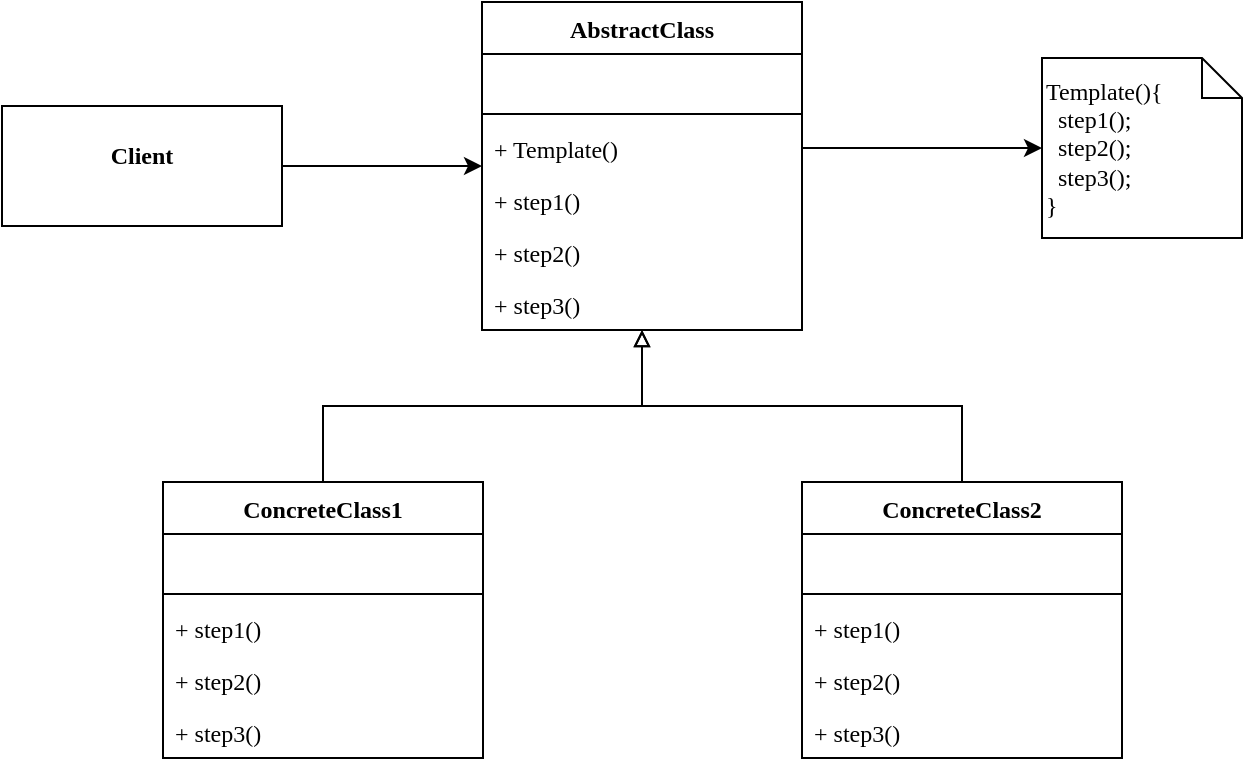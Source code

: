<mxfile version="20.3.0" type="device"><diagram id="8IhFridC2Lo5zK127L5M" name="第 1 页"><mxGraphModel dx="119" dy="608" grid="1" gridSize="10" guides="1" tooltips="1" connect="1" arrows="1" fold="1" page="1" pageScale="1" pageWidth="827" pageHeight="1169" math="0" shadow="0"><root><mxCell id="0"/><mxCell id="1" parent="0"/><mxCell id="88VF4K4zDSjDjVsTEX0e-1" style="edgeStyle=orthogonalEdgeStyle;rounded=0;orthogonalLoop=1;jettySize=auto;html=1;exitX=1;exitY=0.5;exitDx=0;exitDy=0;fontFamily=Times New Roman;" edge="1" parent="1" source="88VF4K4zDSjDjVsTEX0e-2" target="88VF4K4zDSjDjVsTEX0e-28"><mxGeometry relative="1" as="geometry"><mxPoint x="1200.5" y="169.5" as="targetPoint"/></mxGeometry></mxCell><mxCell id="88VF4K4zDSjDjVsTEX0e-2" value="&lt;p style=&quot;margin: 0px ; margin-top: 4px ; text-align: center&quot;&gt;&lt;br&gt;&lt;b&gt;Client&lt;/b&gt;&lt;/p&gt;" style="verticalAlign=top;align=left;overflow=fill;fontSize=12;fontFamily=Times New Roman;html=1;" vertex="1" parent="1"><mxGeometry x="960" y="132" width="140" height="60" as="geometry"/></mxCell><mxCell id="88VF4K4zDSjDjVsTEX0e-10" value="ConcreteClass1" style="swimlane;fontStyle=1;align=center;verticalAlign=top;childLayout=stackLayout;horizontal=1;startSize=26;horizontalStack=0;resizeParent=1;resizeParentMax=0;resizeLast=0;collapsible=1;marginBottom=0;fontFamily=Times New Roman;" vertex="1" parent="1"><mxGeometry x="1040.5" y="320" width="160" height="138" as="geometry"/></mxCell><mxCell id="88VF4K4zDSjDjVsTEX0e-11" value=" " style="text;strokeColor=none;fillColor=none;align=left;verticalAlign=top;spacingLeft=4;spacingRight=4;overflow=hidden;rotatable=0;points=[[0,0.5],[1,0.5]];portConstraint=eastwest;fontFamily=Times New Roman;" vertex="1" parent="88VF4K4zDSjDjVsTEX0e-10"><mxGeometry y="26" width="160" height="26" as="geometry"/></mxCell><mxCell id="88VF4K4zDSjDjVsTEX0e-12" value="" style="line;strokeWidth=1;fillColor=none;align=left;verticalAlign=middle;spacingTop=-1;spacingLeft=3;spacingRight=3;rotatable=0;labelPosition=right;points=[];portConstraint=eastwest;fontFamily=Times New Roman;" vertex="1" parent="88VF4K4zDSjDjVsTEX0e-10"><mxGeometry y="52" width="160" height="8" as="geometry"/></mxCell><mxCell id="88VF4K4zDSjDjVsTEX0e-13" value="+ step1()&#10;" style="text;strokeColor=none;fillColor=none;align=left;verticalAlign=top;spacingLeft=4;spacingRight=4;overflow=hidden;rotatable=0;points=[[0,0.5],[1,0.5]];portConstraint=eastwest;fontFamily=Times New Roman;" vertex="1" parent="88VF4K4zDSjDjVsTEX0e-10"><mxGeometry y="60" width="160" height="26" as="geometry"/></mxCell><mxCell id="88VF4K4zDSjDjVsTEX0e-20" value="+ step2()&#10;" style="text;strokeColor=none;fillColor=none;align=left;verticalAlign=top;spacingLeft=4;spacingRight=4;overflow=hidden;rotatable=0;points=[[0,0.5],[1,0.5]];portConstraint=eastwest;fontFamily=Times New Roman;" vertex="1" parent="88VF4K4zDSjDjVsTEX0e-10"><mxGeometry y="86" width="160" height="26" as="geometry"/></mxCell><mxCell id="88VF4K4zDSjDjVsTEX0e-21" value="+ step3()&#10;" style="text;strokeColor=none;fillColor=none;align=left;verticalAlign=top;spacingLeft=4;spacingRight=4;overflow=hidden;rotatable=0;points=[[0,0.5],[1,0.5]];portConstraint=eastwest;fontFamily=Times New Roman;" vertex="1" parent="88VF4K4zDSjDjVsTEX0e-10"><mxGeometry y="112" width="160" height="26" as="geometry"/></mxCell><mxCell id="88VF4K4zDSjDjVsTEX0e-14" style="rounded=0;orthogonalLoop=1;jettySize=auto;html=1;fontFamily=Times New Roman;exitX=0.5;exitY=0;exitDx=0;exitDy=0;endArrow=block;endFill=0;edgeStyle=orthogonalEdgeStyle;" edge="1" parent="1" source="88VF4K4zDSjDjVsTEX0e-10" target="88VF4K4zDSjDjVsTEX0e-28"><mxGeometry relative="1" as="geometry"><mxPoint x="1070" y="250" as="sourcePoint"/><mxPoint x="1280.25" y="240" as="targetPoint"/></mxGeometry></mxCell><mxCell id="88VF4K4zDSjDjVsTEX0e-19" style="edgeStyle=orthogonalEdgeStyle;rounded=0;orthogonalLoop=1;jettySize=auto;html=1;entryX=0;entryY=0.5;entryDx=0;entryDy=0;entryPerimeter=0;fontFamily=Times New Roman;" edge="1" parent="1" source="88VF4K4zDSjDjVsTEX0e-31" target="88VF4K4zDSjDjVsTEX0e-18"><mxGeometry relative="1" as="geometry"><mxPoint x="1360" y="204.75" as="sourcePoint"/></mxGeometry></mxCell><mxCell id="88VF4K4zDSjDjVsTEX0e-16" style="rounded=0;orthogonalLoop=1;jettySize=auto;html=1;fontFamily=Times New Roman;endArrow=block;endFill=0;edgeStyle=orthogonalEdgeStyle;exitX=0.5;exitY=0;exitDx=0;exitDy=0;" edge="1" parent="1" source="88VF4K4zDSjDjVsTEX0e-22" target="88VF4K4zDSjDjVsTEX0e-28"><mxGeometry relative="1" as="geometry"><mxPoint x="1440" y="280" as="sourcePoint"/><mxPoint x="1280.25" y="240" as="targetPoint"/></mxGeometry></mxCell><mxCell id="88VF4K4zDSjDjVsTEX0e-18" value="Template(){&lt;br&gt;&amp;nbsp; step1();&lt;br&gt;&amp;nbsp; step2();&lt;br&gt;&amp;nbsp; step3();&lt;br&gt;}" style="shape=note;size=20;whiteSpace=wrap;html=1;fontFamily=Times New Roman;align=left;" vertex="1" parent="1"><mxGeometry x="1480" y="108" width="100" height="90" as="geometry"/></mxCell><mxCell id="88VF4K4zDSjDjVsTEX0e-22" value="ConcreteClass2" style="swimlane;fontStyle=1;align=center;verticalAlign=top;childLayout=stackLayout;horizontal=1;startSize=26;horizontalStack=0;resizeParent=1;resizeParentMax=0;resizeLast=0;collapsible=1;marginBottom=0;fontFamily=Times New Roman;" vertex="1" parent="1"><mxGeometry x="1360" y="320" width="160" height="138" as="geometry"/></mxCell><mxCell id="88VF4K4zDSjDjVsTEX0e-23" value=" " style="text;strokeColor=none;fillColor=none;align=left;verticalAlign=top;spacingLeft=4;spacingRight=4;overflow=hidden;rotatable=0;points=[[0,0.5],[1,0.5]];portConstraint=eastwest;fontFamily=Times New Roman;" vertex="1" parent="88VF4K4zDSjDjVsTEX0e-22"><mxGeometry y="26" width="160" height="26" as="geometry"/></mxCell><mxCell id="88VF4K4zDSjDjVsTEX0e-24" value="" style="line;strokeWidth=1;fillColor=none;align=left;verticalAlign=middle;spacingTop=-1;spacingLeft=3;spacingRight=3;rotatable=0;labelPosition=right;points=[];portConstraint=eastwest;fontFamily=Times New Roman;" vertex="1" parent="88VF4K4zDSjDjVsTEX0e-22"><mxGeometry y="52" width="160" height="8" as="geometry"/></mxCell><mxCell id="88VF4K4zDSjDjVsTEX0e-25" value="+ step1()&#10;" style="text;strokeColor=none;fillColor=none;align=left;verticalAlign=top;spacingLeft=4;spacingRight=4;overflow=hidden;rotatable=0;points=[[0,0.5],[1,0.5]];portConstraint=eastwest;fontFamily=Times New Roman;" vertex="1" parent="88VF4K4zDSjDjVsTEX0e-22"><mxGeometry y="60" width="160" height="26" as="geometry"/></mxCell><mxCell id="88VF4K4zDSjDjVsTEX0e-26" value="+ step2()&#10;" style="text;strokeColor=none;fillColor=none;align=left;verticalAlign=top;spacingLeft=4;spacingRight=4;overflow=hidden;rotatable=0;points=[[0,0.5],[1,0.5]];portConstraint=eastwest;fontFamily=Times New Roman;" vertex="1" parent="88VF4K4zDSjDjVsTEX0e-22"><mxGeometry y="86" width="160" height="26" as="geometry"/></mxCell><mxCell id="88VF4K4zDSjDjVsTEX0e-27" value="+ step3()&#10;" style="text;strokeColor=none;fillColor=none;align=left;verticalAlign=top;spacingLeft=4;spacingRight=4;overflow=hidden;rotatable=0;points=[[0,0.5],[1,0.5]];portConstraint=eastwest;fontFamily=Times New Roman;" vertex="1" parent="88VF4K4zDSjDjVsTEX0e-22"><mxGeometry y="112" width="160" height="26" as="geometry"/></mxCell><mxCell id="88VF4K4zDSjDjVsTEX0e-28" value="AbstractClass" style="swimlane;fontStyle=1;align=center;verticalAlign=top;childLayout=stackLayout;horizontal=1;startSize=26;horizontalStack=0;resizeParent=1;resizeParentMax=0;resizeLast=0;collapsible=1;marginBottom=0;fontFamily=Times New Roman;" vertex="1" parent="1"><mxGeometry x="1200" y="80" width="160" height="164" as="geometry"/></mxCell><mxCell id="88VF4K4zDSjDjVsTEX0e-29" value=" " style="text;strokeColor=none;fillColor=none;align=left;verticalAlign=top;spacingLeft=4;spacingRight=4;overflow=hidden;rotatable=0;points=[[0,0.5],[1,0.5]];portConstraint=eastwest;fontFamily=Times New Roman;" vertex="1" parent="88VF4K4zDSjDjVsTEX0e-28"><mxGeometry y="26" width="160" height="26" as="geometry"/></mxCell><mxCell id="88VF4K4zDSjDjVsTEX0e-30" value="" style="line;strokeWidth=1;fillColor=none;align=left;verticalAlign=middle;spacingTop=-1;spacingLeft=3;spacingRight=3;rotatable=0;labelPosition=right;points=[];portConstraint=eastwest;fontFamily=Times New Roman;" vertex="1" parent="88VF4K4zDSjDjVsTEX0e-28"><mxGeometry y="52" width="160" height="8" as="geometry"/></mxCell><mxCell id="88VF4K4zDSjDjVsTEX0e-31" value="+ Template()&#10;" style="text;strokeColor=none;fillColor=none;align=left;verticalAlign=top;spacingLeft=4;spacingRight=4;overflow=hidden;rotatable=0;points=[[0,0.5],[1,0.5]];portConstraint=eastwest;fontFamily=Times New Roman;" vertex="1" parent="88VF4K4zDSjDjVsTEX0e-28"><mxGeometry y="60" width="160" height="26" as="geometry"/></mxCell><mxCell id="88VF4K4zDSjDjVsTEX0e-36" value="+ step1()&#10;" style="text;strokeColor=none;fillColor=none;align=left;verticalAlign=top;spacingLeft=4;spacingRight=4;overflow=hidden;rotatable=0;points=[[0,0.5],[1,0.5]];portConstraint=eastwest;fontFamily=Times New Roman;" vertex="1" parent="88VF4K4zDSjDjVsTEX0e-28"><mxGeometry y="86" width="160" height="26" as="geometry"/></mxCell><mxCell id="88VF4K4zDSjDjVsTEX0e-32" value="+ step2()&#10;" style="text;strokeColor=none;fillColor=none;align=left;verticalAlign=top;spacingLeft=4;spacingRight=4;overflow=hidden;rotatable=0;points=[[0,0.5],[1,0.5]];portConstraint=eastwest;fontFamily=Times New Roman;" vertex="1" parent="88VF4K4zDSjDjVsTEX0e-28"><mxGeometry y="112" width="160" height="26" as="geometry"/></mxCell><mxCell id="88VF4K4zDSjDjVsTEX0e-33" value="+ step3()&#10;" style="text;strokeColor=none;fillColor=none;align=left;verticalAlign=top;spacingLeft=4;spacingRight=4;overflow=hidden;rotatable=0;points=[[0,0.5],[1,0.5]];portConstraint=eastwest;fontFamily=Times New Roman;" vertex="1" parent="88VF4K4zDSjDjVsTEX0e-28"><mxGeometry y="138" width="160" height="26" as="geometry"/></mxCell></root></mxGraphModel></diagram></mxfile>
